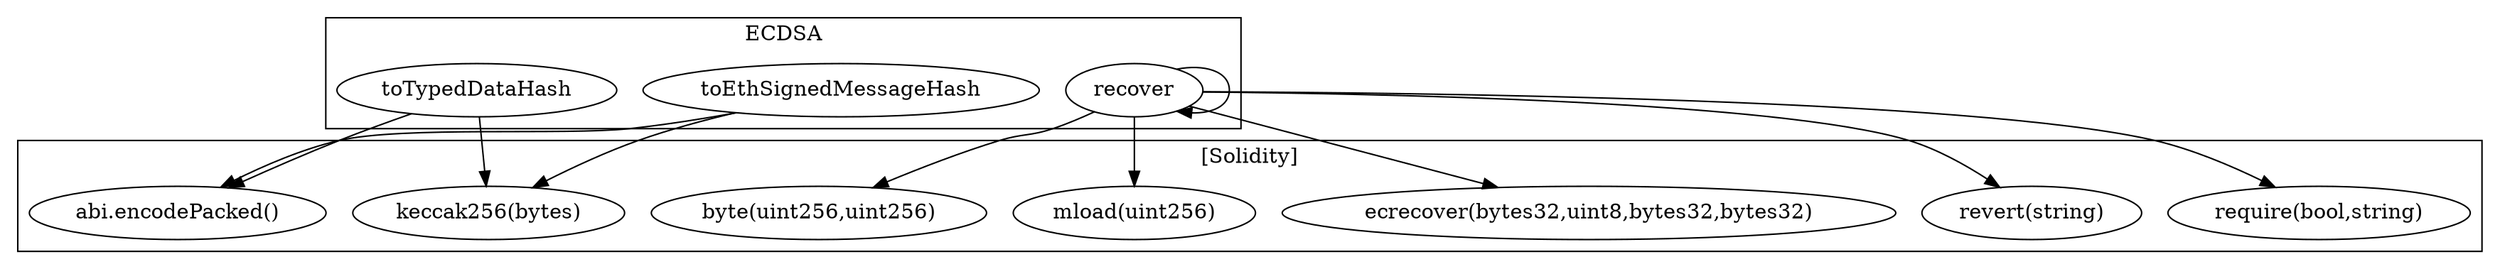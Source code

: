strict digraph {
subgraph cluster_1026_ECDSA {
label = "ECDSA"
"1026_toEthSignedMessageHash" [label="toEthSignedMessageHash"]
"1026_recover" [label="recover"]
"1026_toTypedDataHash" [label="toTypedDataHash"]
"1026_recover" -> "1026_recover"
}subgraph cluster_solidity {
label = "[Solidity]"
"keccak256(bytes)" 
"abi.encodePacked()" 
"byte(uint256,uint256)" 
"require(bool,string)" 
"revert(string)" 
"ecrecover(bytes32,uint8,bytes32,bytes32)" 
"mload(uint256)" 
"1026_toEthSignedMessageHash" -> "keccak256(bytes)"
"1026_recover" -> "require(bool,string)"
"1026_toTypedDataHash" -> "keccak256(bytes)"
"1026_toEthSignedMessageHash" -> "abi.encodePacked()"
"1026_recover" -> "revert(string)"
"1026_recover" -> "mload(uint256)"
"1026_recover" -> "byte(uint256,uint256)"
"1026_recover" -> "ecrecover(bytes32,uint8,bytes32,bytes32)"
"1026_toTypedDataHash" -> "abi.encodePacked()"
}
}